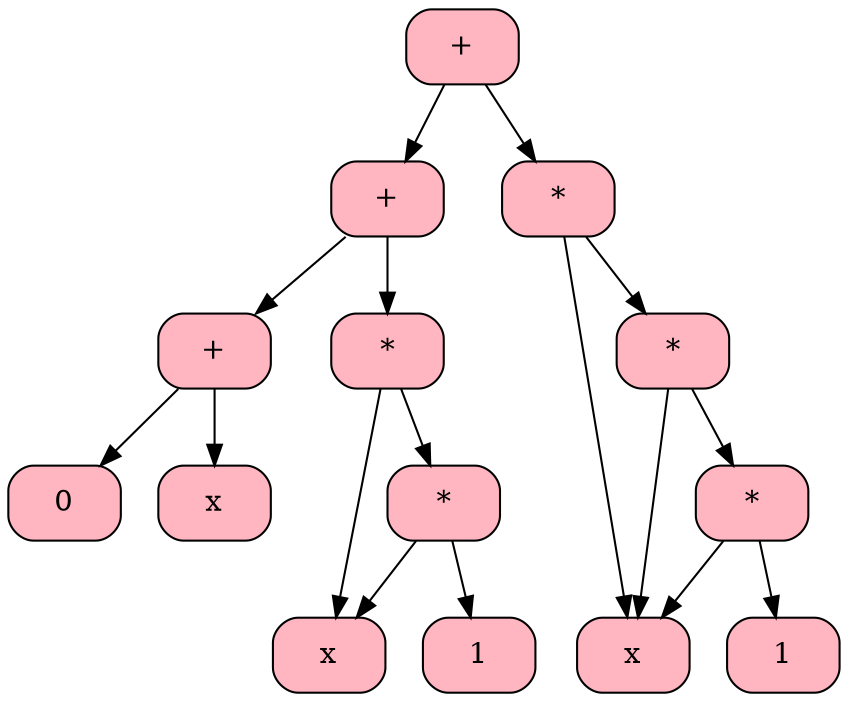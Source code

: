 digraph G { 
node [shape = record];
 "006CA688"  "006CA688" [shape = Mrecord, style = filled, fillcolor = lightpink  label = "+ "];
"006CA688" -> "006C9E78" 
 "006CA688" -> "006CA568" 
 "006C9E78" [shape = Mrecord, style = filled, fillcolor = lightpink  label = "+ "];
"006C9E78" -> "006C9740" 
 "006C9E78" -> "006CA0B8" 
 "006C9740" [shape = Mrecord, style = filled, fillcolor = lightpink  label = "+ "];
"006C9740" -> "006C1C18" 
 "006C9740" -> "006C1B10" 
 "006C1C18" [shape = Mrecord, style = filled, fillcolor = lightpink  label = "0 "];
 "006C1B10" [shape = Mrecord, style = filled, fillcolor = lightpink  label = "x "];
 "006CA0B8" [shape = Mrecord, style = filled, fillcolor = lightpink  label = "* "];
"006CA0B8" -> "006C9800" 
 "006CA0B8" -> "006C98D8" 
 "006C9800" [shape = Mrecord, style = filled, fillcolor = lightpink  label = "x "];
 "006C98D8" [shape = Mrecord, style = filled, fillcolor = lightpink  label = "* "];
"006C98D8" -> "006C9800" 
 "006C98D8" -> "006C98C0" 
 "006C9800" [shape = Mrecord, style = filled, fillcolor = lightpink  label = "x "];
 "006C98C0" [shape = Mrecord, style = filled, fillcolor = lightpink  label = "1 "];
 "006CA568" [shape = Mrecord, style = filled, fillcolor = lightpink  label = "* "];
"006CA568" -> "006C9E90" 
 "006CA568" -> "006CA430" 
 "006C9E90" [shape = Mrecord, style = filled, fillcolor = lightpink  label = "x "];
 "006CA430" [shape = Mrecord, style = filled, fillcolor = lightpink  label = "* "];
"006CA430" -> "006C9E90" 
 "006CA430" -> "006CA1C0" 
 "006C9E90" [shape = Mrecord, style = filled, fillcolor = lightpink  label = "x "];
 "006CA1C0" [shape = Mrecord, style = filled, fillcolor = lightpink  label = "* "];
"006CA1C0" -> "006C9E90" 
 "006CA1C0" -> "006C9F50" 
 "006C9E90" [shape = Mrecord, style = filled, fillcolor = lightpink  label = "x "];
 "006C9F50" [shape = Mrecord, style = filled, fillcolor = lightpink  label = "1 "];
}
